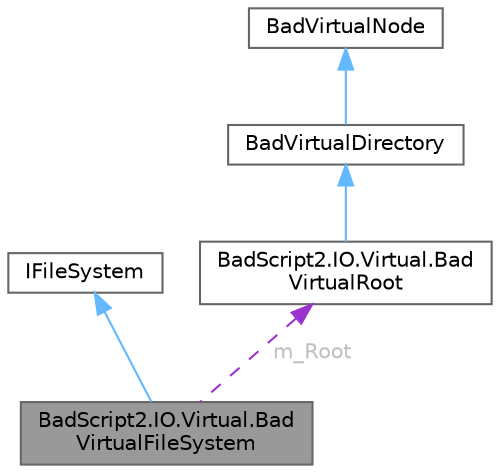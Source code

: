 digraph "BadScript2.IO.Virtual.BadVirtualFileSystem"
{
 // LATEX_PDF_SIZE
  bgcolor="transparent";
  edge [fontname=Helvetica,fontsize=10,labelfontname=Helvetica,labelfontsize=10];
  node [fontname=Helvetica,fontsize=10,shape=box,height=0.2,width=0.4];
  Node1 [id="Node000001",label="BadScript2.IO.Virtual.Bad\lVirtualFileSystem",height=0.2,width=0.4,color="gray40", fillcolor="grey60", style="filled", fontcolor="black",tooltip="Virtual File System Implementation for the BadScript Engine."];
  Node2 -> Node1 [id="edge1_Node000001_Node000002",dir="back",color="steelblue1",style="solid",tooltip=" "];
  Node2 [id="Node000002",label="IFileSystem",height=0.2,width=0.4,color="gray40", fillcolor="white", style="filled",URL="$interface_bad_script2_1_1_i_o_1_1_i_file_system.html",tooltip="Defines the interface for a file system."];
  Node3 -> Node1 [id="edge2_Node000001_Node000003",dir="back",color="darkorchid3",style="dashed",tooltip=" ",label=" m_Root",fontcolor="grey" ];
  Node3 [id="Node000003",label="BadScript2.IO.Virtual.Bad\lVirtualRoot",height=0.2,width=0.4,color="gray40", fillcolor="white", style="filled",URL="$class_bad_script2_1_1_i_o_1_1_virtual_1_1_bad_virtual_root.html",tooltip="Implements a Virtual File System Root Directory."];
  Node4 -> Node3 [id="edge3_Node000003_Node000004",dir="back",color="steelblue1",style="solid",tooltip=" "];
  Node4 [id="Node000004",label="BadVirtualDirectory",height=0.2,width=0.4,color="gray40", fillcolor="white", style="filled",URL="$class_bad_script2_1_1_i_o_1_1_virtual_1_1_bad_virtual_directory.html",tooltip="Represents a Virtual File System Directory Entry."];
  Node5 -> Node4 [id="edge4_Node000004_Node000005",dir="back",color="steelblue1",style="solid",tooltip=" "];
  Node5 [id="Node000005",label="BadVirtualNode",height=0.2,width=0.4,color="gray40", fillcolor="white", style="filled",URL="$class_bad_script2_1_1_i_o_1_1_virtual_1_1_bad_virtual_node.html",tooltip="Base class for all Virtual Filesystem Nodes."];
}

